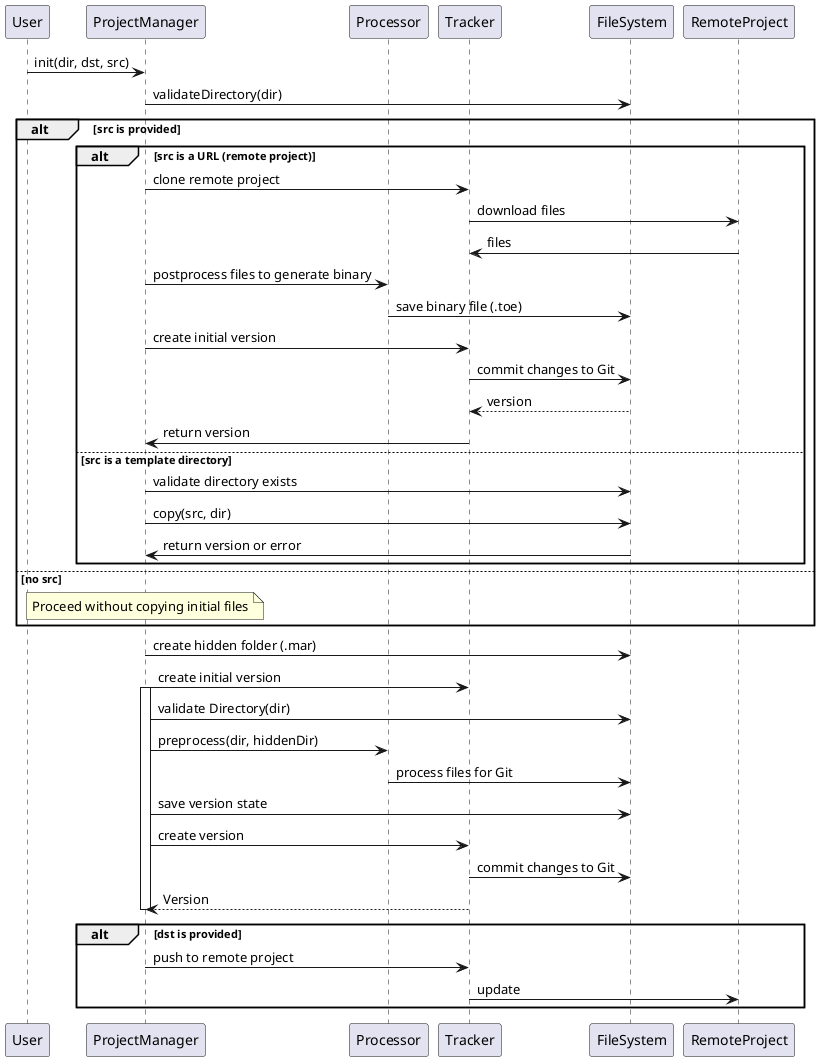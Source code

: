 @startuml
participant User
participant ProjectManager
participant Processor
participant Tracker
participant FileSystem as FS
participant RemoteProject

User -> ProjectManager : init(dir, dst, src)
ProjectManager -> FS : validateDirectory(dir)
alt src is provided
    alt src is a URL (remote project)
        ProjectManager -> Tracker : clone remote project
        Tracker -> RemoteProject: download files
        RemoteProject -> Tracker : files
        ProjectManager -> Processor : postprocess files to generate binary
        Processor -> FS : save binary file (.toe)
        ProjectManager -> Tracker : create initial version
        Tracker -> FS : commit changes to Git
        return version
        Tracker -> ProjectManager : return version
    else src is a template directory
        ProjectManager -> FS : validate directory exists
        ProjectManager -> FS : copy(src, dir)
        FS -> ProjectManager : return version or error
    end
else no src
    note over ProjectManager : Proceed without copying initial files
end

ProjectManager -> FS : create hidden folder (.mar)
ProjectManager -> Tracker:  create initial version

activate ProjectManager
ProjectManager -> FS : validate Directory(dir)
ProjectManager -> Processor : preprocess(dir, hiddenDir)
Processor -> FS : process files for Git
ProjectManager -> FS : save version state
ProjectManager -> Tracker : create version
Tracker -> FS : commit changes to Git
return Version
deactivate ProjectManager

alt dst is provided
    ProjectManager -> Tracker : push to remote project
    Tracker -> RemoteProject : update
end
@enduml
